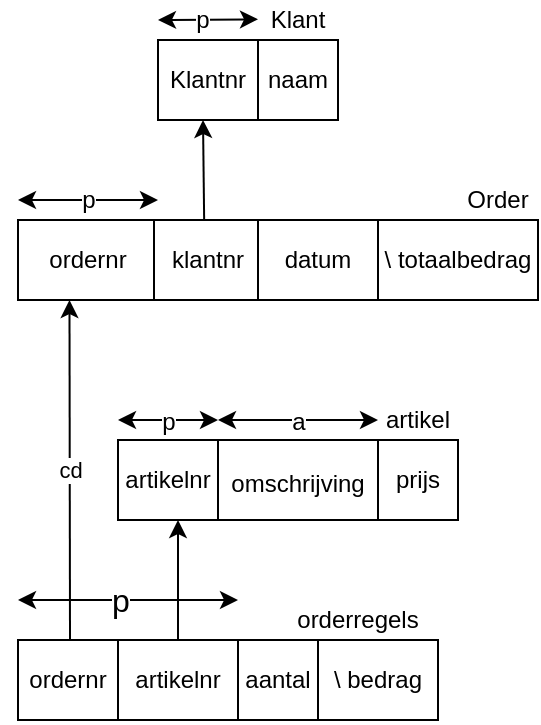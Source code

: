 <mxfile version="15.2.5" pages="6"><diagram id="TYX6FZpK49WsGDTUEELb" name="2.8"><mxGraphModel dx="538" dy="792" grid="1" gridSize="10" guides="1" tooltips="1" connect="1" arrows="1" fold="1" page="1" pageScale="1" pageWidth="850" pageHeight="1100" math="0" shadow="0"><root><mxCell id="0"/><mxCell id="1" parent="0"/><mxCell id="KicUZfOdpBQaxwUiHXB_-1" value="" style="rounded=0;whiteSpace=wrap;html=1;" vertex="1" parent="1"><mxGeometry x="80" y="130" width="260" height="40" as="geometry"/></mxCell><mxCell id="KicUZfOdpBQaxwUiHXB_-2" value="ordernr" style="text;html=1;strokeColor=none;fillColor=none;align=center;verticalAlign=middle;whiteSpace=wrap;rounded=0;" vertex="1" parent="1"><mxGeometry x="90" y="140" width="50" height="20" as="geometry"/></mxCell><mxCell id="KicUZfOdpBQaxwUiHXB_-3" value="klantnr" style="text;html=1;strokeColor=none;fillColor=none;align=center;verticalAlign=middle;whiteSpace=wrap;rounded=0;" vertex="1" parent="1"><mxGeometry x="150" y="140" width="50" height="20" as="geometry"/></mxCell><mxCell id="KicUZfOdpBQaxwUiHXB_-4" value="datum" style="text;html=1;strokeColor=none;fillColor=none;align=center;verticalAlign=middle;whiteSpace=wrap;rounded=0;" vertex="1" parent="1"><mxGeometry x="200" y="140" width="60" height="20" as="geometry"/></mxCell><mxCell id="KicUZfOdpBQaxwUiHXB_-5" value="\ totaalbedrag" style="text;html=1;strokeColor=none;fillColor=none;align=center;verticalAlign=middle;whiteSpace=wrap;rounded=0;" vertex="1" parent="1"><mxGeometry x="260" y="140" width="80" height="20" as="geometry"/></mxCell><mxCell id="KicUZfOdpBQaxwUiHXB_-7" value="Order" style="text;html=1;strokeColor=none;fillColor=none;align=center;verticalAlign=middle;whiteSpace=wrap;rounded=0;" vertex="1" parent="1"><mxGeometry x="300" y="110" width="40" height="20" as="geometry"/></mxCell><mxCell id="KicUZfOdpBQaxwUiHXB_-8" value="" style="endArrow=none;html=1;" edge="1" parent="1"><mxGeometry width="50" height="50" relative="1" as="geometry"><mxPoint x="148" y="170" as="sourcePoint"/><mxPoint x="148" y="130" as="targetPoint"/></mxGeometry></mxCell><mxCell id="KicUZfOdpBQaxwUiHXB_-9" value="" style="endArrow=none;html=1;entryX=0.25;entryY=0;entryDx=0;entryDy=0;" edge="1" parent="1"><mxGeometry width="50" height="50" relative="1" as="geometry"><mxPoint x="200" y="170" as="sourcePoint"/><mxPoint x="200.0" y="130" as="targetPoint"/></mxGeometry></mxCell><mxCell id="KicUZfOdpBQaxwUiHXB_-10" value="" style="endArrow=none;html=1;entryX=0.25;entryY=0;entryDx=0;entryDy=0;" edge="1" parent="1"><mxGeometry width="50" height="50" relative="1" as="geometry"><mxPoint x="260" y="170" as="sourcePoint"/><mxPoint x="260.0" y="130" as="targetPoint"/></mxGeometry></mxCell><mxCell id="KicUZfOdpBQaxwUiHXB_-11" value="" style="rounded=0;whiteSpace=wrap;html=1;" vertex="1" parent="1"><mxGeometry x="150" y="40" width="90" height="40" as="geometry"/></mxCell><mxCell id="KicUZfOdpBQaxwUiHXB_-12" value="Klantnr" style="text;html=1;strokeColor=none;fillColor=none;align=center;verticalAlign=middle;whiteSpace=wrap;rounded=0;" vertex="1" parent="1"><mxGeometry x="150" y="50" width="50" height="20" as="geometry"/></mxCell><mxCell id="KicUZfOdpBQaxwUiHXB_-13" value="" style="endArrow=none;html=1;" edge="1" parent="1"><mxGeometry width="50" height="50" relative="1" as="geometry"><mxPoint x="200" y="80" as="sourcePoint"/><mxPoint x="200" y="40" as="targetPoint"/></mxGeometry></mxCell><mxCell id="KicUZfOdpBQaxwUiHXB_-15" value="&lt;div&gt;naam&lt;/div&gt;" style="text;html=1;strokeColor=none;fillColor=none;align=center;verticalAlign=middle;whiteSpace=wrap;rounded=0;" vertex="1" parent="1"><mxGeometry x="200" y="50" width="40" height="20" as="geometry"/></mxCell><mxCell id="KicUZfOdpBQaxwUiHXB_-17" value="Klant" style="text;html=1;strokeColor=none;fillColor=none;align=center;verticalAlign=middle;whiteSpace=wrap;rounded=0;" vertex="1" parent="1"><mxGeometry x="200" y="20" width="40" height="20" as="geometry"/></mxCell><mxCell id="KicUZfOdpBQaxwUiHXB_-19" value="" style="rounded=0;whiteSpace=wrap;html=1;" vertex="1" parent="1"><mxGeometry x="80" y="340" width="210" height="40" as="geometry"/></mxCell><mxCell id="KicUZfOdpBQaxwUiHXB_-22" value="" style="endArrow=classic;html=1;entryX=0.25;entryY=1;entryDx=0;entryDy=0;exitX=0.358;exitY=0;exitDx=0;exitDy=0;exitPerimeter=0;" edge="1" parent="1" source="KicUZfOdpBQaxwUiHXB_-1" target="KicUZfOdpBQaxwUiHXB_-11"><mxGeometry width="50" height="50" relative="1" as="geometry"><mxPoint x="120" y="210" as="sourcePoint"/><mxPoint x="170" y="160" as="targetPoint"/></mxGeometry></mxCell><mxCell id="KicUZfOdpBQaxwUiHXB_-23" value="ordernr" style="text;html=1;strokeColor=none;fillColor=none;align=center;verticalAlign=middle;whiteSpace=wrap;rounded=0;" vertex="1" parent="1"><mxGeometry x="80" y="350" width="50" height="20" as="geometry"/></mxCell><mxCell id="KicUZfOdpBQaxwUiHXB_-25" value="cd" style="endArrow=classic;html=1;entryX=0.099;entryY=1;entryDx=0;entryDy=0;entryPerimeter=0;" edge="1" parent="1" target="KicUZfOdpBQaxwUiHXB_-1"><mxGeometry width="50" height="50" relative="1" as="geometry"><mxPoint x="106" y="340" as="sourcePoint"/><mxPoint x="210" y="260" as="targetPoint"/></mxGeometry></mxCell><mxCell id="KicUZfOdpBQaxwUiHXB_-26" value="artikelnr" style="text;html=1;strokeColor=none;fillColor=none;align=center;verticalAlign=middle;whiteSpace=wrap;rounded=0;" vertex="1" parent="1"><mxGeometry x="130" y="350" width="60" height="20" as="geometry"/></mxCell><mxCell id="KicUZfOdpBQaxwUiHXB_-27" value="" style="endArrow=none;html=1;" edge="1" parent="1"><mxGeometry width="50" height="50" relative="1" as="geometry"><mxPoint x="130" y="380" as="sourcePoint"/><mxPoint x="130" y="340" as="targetPoint"/></mxGeometry></mxCell><mxCell id="KicUZfOdpBQaxwUiHXB_-28" value="" style="endArrow=none;html=1;" edge="1" parent="1"><mxGeometry width="50" height="50" relative="1" as="geometry"><mxPoint x="190" y="380" as="sourcePoint"/><mxPoint x="190" y="340" as="targetPoint"/></mxGeometry></mxCell><mxCell id="KicUZfOdpBQaxwUiHXB_-30" value="&lt;div&gt;aantal&lt;/div&gt;" style="text;html=1;strokeColor=none;fillColor=none;align=center;verticalAlign=middle;whiteSpace=wrap;rounded=0;" vertex="1" parent="1"><mxGeometry x="190" y="350" width="40" height="20" as="geometry"/></mxCell><mxCell id="KicUZfOdpBQaxwUiHXB_-32" value="" style="endArrow=none;html=1;" edge="1" parent="1"><mxGeometry width="50" height="50" relative="1" as="geometry"><mxPoint x="230" y="380.0" as="sourcePoint"/><mxPoint x="230" y="340.0" as="targetPoint"/></mxGeometry></mxCell><mxCell id="KicUZfOdpBQaxwUiHXB_-34" value="\ bedrag" style="text;html=1;strokeColor=none;fillColor=none;align=center;verticalAlign=middle;whiteSpace=wrap;rounded=0;" vertex="1" parent="1"><mxGeometry x="230" y="350" width="60" height="20" as="geometry"/></mxCell><mxCell id="KicUZfOdpBQaxwUiHXB_-35" value="" style="rounded=0;whiteSpace=wrap;html=1;" vertex="1" parent="1"><mxGeometry x="130" y="240" width="170" height="40" as="geometry"/></mxCell><mxCell id="KicUZfOdpBQaxwUiHXB_-36" value="artikelnr" style="text;html=1;strokeColor=none;fillColor=none;align=center;verticalAlign=middle;whiteSpace=wrap;rounded=0;" vertex="1" parent="1"><mxGeometry x="130" y="250" width="50" height="20" as="geometry"/></mxCell><mxCell id="KicUZfOdpBQaxwUiHXB_-41" value="" style="endArrow=classic;startArrow=classic;html=1;" edge="1" parent="1"><mxGeometry width="50" height="50" relative="1" as="geometry"><mxPoint x="80" y="320" as="sourcePoint"/><mxPoint x="190" y="320" as="targetPoint"/></mxGeometry></mxCell><mxCell id="KicUZfOdpBQaxwUiHXB_-44" value="p" style="edgeLabel;html=1;align=center;verticalAlign=middle;resizable=0;points=[];fontSize=16;" vertex="1" connectable="0" parent="KicUZfOdpBQaxwUiHXB_-41"><mxGeometry x="0.152" y="-2" relative="1" as="geometry"><mxPoint x="-13" y="-2" as="offset"/></mxGeometry></mxCell><mxCell id="KicUZfOdpBQaxwUiHXB_-45" value="" style="endArrow=none;html=1;" edge="1" parent="1"><mxGeometry width="50" height="50" relative="1" as="geometry"><mxPoint x="180" y="280.0" as="sourcePoint"/><mxPoint x="180" y="240.0" as="targetPoint"/></mxGeometry></mxCell><mxCell id="KicUZfOdpBQaxwUiHXB_-46" value="" style="endArrow=classic;html=1;fontSize=16;" edge="1" parent="1"><mxGeometry width="50" height="50" relative="1" as="geometry"><mxPoint x="160" y="340" as="sourcePoint"/><mxPoint x="160" y="280" as="targetPoint"/></mxGeometry></mxCell><mxCell id="KicUZfOdpBQaxwUiHXB_-48" value="" style="endArrow=none;html=1;" edge="1" parent="1"><mxGeometry width="50" height="50" relative="1" as="geometry"><mxPoint x="260" y="280.0" as="sourcePoint"/><mxPoint x="260" y="240.0" as="targetPoint"/></mxGeometry></mxCell><mxCell id="KicUZfOdpBQaxwUiHXB_-49" value="&lt;font style=&quot;font-size: 12px&quot;&gt;omschrijving&lt;/font&gt;" style="text;html=1;strokeColor=none;fillColor=none;align=center;verticalAlign=middle;whiteSpace=wrap;rounded=0;fontSize=16;" vertex="1" parent="1"><mxGeometry x="180" y="250" width="80" height="20" as="geometry"/></mxCell><mxCell id="KicUZfOdpBQaxwUiHXB_-51" value="prijs" style="text;html=1;strokeColor=none;fillColor=none;align=center;verticalAlign=middle;whiteSpace=wrap;rounded=0;fontSize=12;" vertex="1" parent="1"><mxGeometry x="260" y="250" width="40" height="20" as="geometry"/></mxCell><mxCell id="KicUZfOdpBQaxwUiHXB_-52" value="" style="endArrow=classic;startArrow=classic;html=1;fontSize=12;" edge="1" parent="1"><mxGeometry width="50" height="50" relative="1" as="geometry"><mxPoint x="130" y="230" as="sourcePoint"/><mxPoint x="180" y="230" as="targetPoint"/></mxGeometry></mxCell><mxCell id="KicUZfOdpBQaxwUiHXB_-54" value="p" style="edgeLabel;html=1;align=center;verticalAlign=middle;resizable=0;points=[];fontSize=12;" vertex="1" connectable="0" parent="KicUZfOdpBQaxwUiHXB_-52"><mxGeometry x="0.363" y="-1" relative="1" as="geometry"><mxPoint x="-9" as="offset"/></mxGeometry></mxCell><mxCell id="KicUZfOdpBQaxwUiHXB_-55" value="" style="endArrow=classic;startArrow=classic;html=1;fontSize=12;" edge="1" parent="1"><mxGeometry width="50" height="50" relative="1" as="geometry"><mxPoint x="180" y="230" as="sourcePoint"/><mxPoint x="260" y="230" as="targetPoint"/></mxGeometry></mxCell><mxCell id="KicUZfOdpBQaxwUiHXB_-56" value="a" style="edgeLabel;html=1;align=center;verticalAlign=middle;resizable=0;points=[];fontSize=12;" vertex="1" connectable="0" parent="KicUZfOdpBQaxwUiHXB_-55"><mxGeometry x="0.188" y="-1" relative="1" as="geometry"><mxPoint x="-8" as="offset"/></mxGeometry></mxCell><mxCell id="KicUZfOdpBQaxwUiHXB_-57" value="" style="endArrow=classic;startArrow=classic;html=1;fontSize=12;" edge="1" parent="1"><mxGeometry width="50" height="50" relative="1" as="geometry"><mxPoint x="80" y="120" as="sourcePoint"/><mxPoint x="150" y="120" as="targetPoint"/></mxGeometry></mxCell><mxCell id="KicUZfOdpBQaxwUiHXB_-58" value="p" style="edgeLabel;html=1;align=center;verticalAlign=middle;resizable=0;points=[];fontSize=12;" vertex="1" connectable="0" parent="KicUZfOdpBQaxwUiHXB_-57"><mxGeometry x="0.298" relative="1" as="geometry"><mxPoint x="-11" as="offset"/></mxGeometry></mxCell><mxCell id="KicUZfOdpBQaxwUiHXB_-59" value="" style="endArrow=classic;startArrow=classic;html=1;fontSize=12;" edge="1" parent="1"><mxGeometry width="50" height="50" relative="1" as="geometry"><mxPoint x="150" y="30" as="sourcePoint"/><mxPoint x="200" y="29.66" as="targetPoint"/></mxGeometry></mxCell><mxCell id="KicUZfOdpBQaxwUiHXB_-60" value="p" style="edgeLabel;html=1;align=center;verticalAlign=middle;resizable=0;points=[];fontSize=12;" vertex="1" connectable="0" parent="KicUZfOdpBQaxwUiHXB_-59"><mxGeometry x="0.298" relative="1" as="geometry"><mxPoint x="-11" as="offset"/></mxGeometry></mxCell><mxCell id="KicUZfOdpBQaxwUiHXB_-61" value="orderregels" style="text;html=1;strokeColor=none;fillColor=none;align=center;verticalAlign=middle;whiteSpace=wrap;rounded=0;fontSize=12;" vertex="1" parent="1"><mxGeometry x="210" y="320" width="80" height="20" as="geometry"/></mxCell><mxCell id="KicUZfOdpBQaxwUiHXB_-62" value="artikel" style="text;html=1;strokeColor=none;fillColor=none;align=center;verticalAlign=middle;whiteSpace=wrap;rounded=0;fontSize=12;" vertex="1" parent="1"><mxGeometry x="260" y="220" width="40" height="20" as="geometry"/></mxCell></root></mxGraphModel></diagram><diagram id="IpgHWEG6RE7jXCzUU4QU" name="2.9"><mxGraphModel dx="538" dy="792" grid="1" gridSize="10" guides="1" tooltips="1" connect="1" arrows="1" fold="1" page="1" pageScale="1" pageWidth="850" pageHeight="1100" math="0" shadow="0"><root><mxCell id="fLBmDr5Akne5k-m1TMT8-0"/><mxCell id="fLBmDr5Akne5k-m1TMT8-1" parent="fLBmDr5Akne5k-m1TMT8-0"/><mxCell id="CmHBqi0NU1fSlegzzRGe-0" value="" style="rounded=0;whiteSpace=wrap;html=1;" vertex="1" parent="fLBmDr5Akne5k-m1TMT8-1"><mxGeometry x="30" y="340" width="260" height="40" as="geometry"/></mxCell><mxCell id="CmHBqi0NU1fSlegzzRGe-1" value="ordernr" style="text;html=1;strokeColor=none;fillColor=none;align=center;verticalAlign=middle;whiteSpace=wrap;rounded=0;" vertex="1" parent="fLBmDr5Akne5k-m1TMT8-1"><mxGeometry x="30" y="350" width="50" height="20" as="geometry"/></mxCell><mxCell id="CmHBqi0NU1fSlegzzRGe-2" value="artikelnr" style="text;html=1;strokeColor=none;fillColor=none;align=center;verticalAlign=middle;whiteSpace=wrap;rounded=0;" vertex="1" parent="fLBmDr5Akne5k-m1TMT8-1"><mxGeometry x="130" y="350" width="60" height="20" as="geometry"/></mxCell><mxCell id="CmHBqi0NU1fSlegzzRGe-3" value="" style="endArrow=none;html=1;" edge="1" parent="fLBmDr5Akne5k-m1TMT8-1"><mxGeometry width="50" height="50" relative="1" as="geometry"><mxPoint x="130" y="380" as="sourcePoint"/><mxPoint x="130" y="340" as="targetPoint"/></mxGeometry></mxCell><mxCell id="CmHBqi0NU1fSlegzzRGe-4" value="" style="endArrow=none;html=1;" edge="1" parent="fLBmDr5Akne5k-m1TMT8-1"><mxGeometry width="50" height="50" relative="1" as="geometry"><mxPoint x="190" y="380" as="sourcePoint"/><mxPoint x="190" y="340" as="targetPoint"/></mxGeometry></mxCell><mxCell id="CmHBqi0NU1fSlegzzRGe-5" value="&lt;div&gt;aantal&lt;/div&gt;" style="text;html=1;strokeColor=none;fillColor=none;align=center;verticalAlign=middle;whiteSpace=wrap;rounded=0;" vertex="1" parent="fLBmDr5Akne5k-m1TMT8-1"><mxGeometry x="190" y="350" width="40" height="20" as="geometry"/></mxCell><mxCell id="CmHBqi0NU1fSlegzzRGe-6" value="" style="endArrow=none;html=1;" edge="1" parent="fLBmDr5Akne5k-m1TMT8-1"><mxGeometry width="50" height="50" relative="1" as="geometry"><mxPoint x="230" y="380" as="sourcePoint"/><mxPoint x="230" y="340" as="targetPoint"/></mxGeometry></mxCell><mxCell id="CmHBqi0NU1fSlegzzRGe-7" value="\ bedrag" style="text;html=1;strokeColor=none;fillColor=none;align=center;verticalAlign=middle;whiteSpace=wrap;rounded=0;" vertex="1" parent="fLBmDr5Akne5k-m1TMT8-1"><mxGeometry x="230" y="350" width="60" height="20" as="geometry"/></mxCell><mxCell id="CmHBqi0NU1fSlegzzRGe-8" value="" style="endArrow=classic;startArrow=classic;html=1;" edge="1" parent="fLBmDr5Akne5k-m1TMT8-1"><mxGeometry width="50" height="50" relative="1" as="geometry"><mxPoint x="30" y="329.8" as="sourcePoint"/><mxPoint x="130" y="329.8" as="targetPoint"/></mxGeometry></mxCell><mxCell id="CmHBqi0NU1fSlegzzRGe-9" value="p" style="edgeLabel;html=1;align=center;verticalAlign=middle;resizable=0;points=[];fontSize=12;" vertex="1" connectable="0" parent="CmHBqi0NU1fSlegzzRGe-8"><mxGeometry x="0.152" y="-2" relative="1" as="geometry"><mxPoint x="-13" y="-2" as="offset"/></mxGeometry></mxCell><mxCell id="CmHBqi0NU1fSlegzzRGe-10" value="orderregels" style="text;html=1;strokeColor=none;fillColor=none;align=center;verticalAlign=middle;whiteSpace=wrap;rounded=0;fontSize=12;" vertex="1" parent="fLBmDr5Akne5k-m1TMT8-1"><mxGeometry x="210" y="320" width="80" height="20" as="geometry"/></mxCell><mxCell id="CmHBqi0NU1fSlegzzRGe-11" value="volgnr" style="text;html=1;strokeColor=none;fillColor=none;align=center;verticalAlign=middle;whiteSpace=wrap;rounded=0;fontSize=12;" vertex="1" parent="fLBmDr5Akne5k-m1TMT8-1"><mxGeometry x="80" y="350" width="50" height="20" as="geometry"/></mxCell><mxCell id="CmHBqi0NU1fSlegzzRGe-12" value="" style="endArrow=none;html=1;" edge="1" parent="fLBmDr5Akne5k-m1TMT8-1"><mxGeometry width="50" height="50" relative="1" as="geometry"><mxPoint x="79.52" y="380" as="sourcePoint"/><mxPoint x="79.52" y="340" as="targetPoint"/></mxGeometry></mxCell><mxCell id="CmHBqi0NU1fSlegzzRGe-16" value="" style="endArrow=classic;html=1;fontSize=12;" edge="1" parent="fLBmDr5Akne5k-m1TMT8-1"><mxGeometry width="50" height="50" relative="1" as="geometry"><mxPoint x="80" y="320" as="sourcePoint"/><mxPoint x="30" y="320" as="targetPoint"/></mxGeometry></mxCell><mxCell id="CmHBqi0NU1fSlegzzRGe-17" value="a" style="text;html=1;strokeColor=none;fillColor=none;align=center;verticalAlign=middle;whiteSpace=wrap;rounded=0;fontSize=12;" vertex="1" parent="fLBmDr5Akne5k-m1TMT8-1"><mxGeometry x="90" y="310" width="20" height="20" as="geometry"/></mxCell><mxCell id="CmHBqi0NU1fSlegzzRGe-18" value="" style="endArrow=classic;html=1;fontSize=12;" edge="1" parent="fLBmDr5Akne5k-m1TMT8-1"><mxGeometry width="50" height="50" relative="1" as="geometry"><mxPoint x="130" y="319.8" as="sourcePoint"/><mxPoint x="190" y="319.8" as="targetPoint"/></mxGeometry></mxCell></root></mxGraphModel></diagram><diagram id="TsxnaG4COUNsVrJFTxpm" name="2.10"><mxGraphModel dx="538" dy="792" grid="1" gridSize="10" guides="1" tooltips="1" connect="1" arrows="1" fold="1" page="1" pageScale="1" pageWidth="850" pageHeight="1100" math="0" shadow="0"><root><mxCell id="ZsvhVlR5XGiYz9XlNEr9-0"/><mxCell id="ZsvhVlR5XGiYz9XlNEr9-1" parent="ZsvhVlR5XGiYz9XlNEr9-0"/><mxCell id="xbTeUnm4RaI3ZHw3td6B-0" value="" style="rounded=0;whiteSpace=wrap;html=1;" vertex="1" parent="ZsvhVlR5XGiYz9XlNEr9-1"><mxGeometry x="150" y="40" width="170" height="40" as="geometry"/></mxCell><mxCell id="xbTeUnm4RaI3ZHw3td6B-1" value="Klantnr" style="text;html=1;strokeColor=none;fillColor=none;align=center;verticalAlign=middle;whiteSpace=wrap;rounded=0;" vertex="1" parent="ZsvhVlR5XGiYz9XlNEr9-1"><mxGeometry x="150" y="50" width="50" height="20" as="geometry"/></mxCell><mxCell id="xbTeUnm4RaI3ZHw3td6B-2" value="" style="endArrow=none;html=1;" edge="1" parent="ZsvhVlR5XGiYz9XlNEr9-1"><mxGeometry width="50" height="50" relative="1" as="geometry"><mxPoint x="200" y="80.0" as="sourcePoint"/><mxPoint x="200" y="40.0" as="targetPoint"/></mxGeometry></mxCell><mxCell id="xbTeUnm4RaI3ZHw3td6B-3" value="&lt;div&gt;naam&lt;/div&gt;" style="text;html=1;strokeColor=none;fillColor=none;align=center;verticalAlign=middle;whiteSpace=wrap;rounded=0;" vertex="1" parent="ZsvhVlR5XGiYz9XlNEr9-1"><mxGeometry x="200" y="50" width="40" height="20" as="geometry"/></mxCell><mxCell id="xbTeUnm4RaI3ZHw3td6B-4" value="Klant" style="text;html=1;strokeColor=none;fillColor=none;align=center;verticalAlign=middle;whiteSpace=wrap;rounded=0;" vertex="1" parent="ZsvhVlR5XGiYz9XlNEr9-1"><mxGeometry x="280" y="20" width="40" height="20" as="geometry"/></mxCell><mxCell id="xbTeUnm4RaI3ZHw3td6B-5" value="" style="endArrow=classic;startArrow=classic;html=1;fontSize=12;" edge="1" parent="ZsvhVlR5XGiYz9XlNEr9-1"><mxGeometry width="50" height="50" relative="1" as="geometry"><mxPoint x="150" y="30.0" as="sourcePoint"/><mxPoint x="200" y="29.66" as="targetPoint"/></mxGeometry></mxCell><mxCell id="xbTeUnm4RaI3ZHw3td6B-6" value="p" style="edgeLabel;html=1;align=center;verticalAlign=middle;resizable=0;points=[];fontSize=12;" vertex="1" connectable="0" parent="xbTeUnm4RaI3ZHw3td6B-5"><mxGeometry x="0.298" relative="1" as="geometry"><mxPoint x="-11" as="offset"/></mxGeometry></mxCell><mxCell id="xbTeUnm4RaI3ZHw3td6B-7" value="&lt;div&gt;aanbrenger&lt;span class=&quot;js-about-item-abstr&quot;&gt;°&lt;/span&gt;&lt;/div&gt;" style="text;html=1;strokeColor=none;fillColor=none;align=center;verticalAlign=middle;whiteSpace=wrap;rounded=0;fontSize=12;" vertex="1" parent="ZsvhVlR5XGiYz9XlNEr9-1"><mxGeometry x="240" y="50" width="80" height="20" as="geometry"/></mxCell><mxCell id="xbTeUnm4RaI3ZHw3td6B-8" value="" style="endArrow=none;html=1;fontSize=12;" edge="1" parent="ZsvhVlR5XGiYz9XlNEr9-1"><mxGeometry width="50" height="50" relative="1" as="geometry"><mxPoint x="240" y="80" as="sourcePoint"/><mxPoint x="240" y="40" as="targetPoint"/></mxGeometry></mxCell><mxCell id="xbTeUnm4RaI3ZHw3td6B-9" value="" style="endArrow=classic;html=1;fontSize=12;entryX=0.17;entryY=1.004;entryDx=0;entryDy=0;entryPerimeter=0;" edge="1" parent="ZsvhVlR5XGiYz9XlNEr9-1" target="xbTeUnm4RaI3ZHw3td6B-0"><mxGeometry width="50" height="50" relative="1" as="geometry"><mxPoint x="277" y="80" as="sourcePoint"/><mxPoint x="183" y="90" as="targetPoint"/><Array as="points"><mxPoint x="277" y="110"/><mxPoint x="179" y="110"/></Array></mxGeometry></mxCell><mxCell id="xbTeUnm4RaI3ZHw3td6B-10" value="&lt;div&gt;klant&lt;/div&gt;" style="rounded=0;whiteSpace=wrap;html=1;fontSize=12;" vertex="1" parent="ZsvhVlR5XGiYz9XlNEr9-1"><mxGeometry x="410" y="40" width="70" height="40" as="geometry"/></mxCell><mxCell id="xbTeUnm4RaI3ZHw3td6B-11" value="" style="fontSize=12;html=1;endArrow=ERzeroToMany;startArrow=ERzeroToOne;exitX=0;exitY=0.75;exitDx=0;exitDy=0;entryX=-0.023;entryY=0.221;entryDx=0;entryDy=0;entryPerimeter=0;" edge="1" parent="ZsvhVlR5XGiYz9XlNEr9-1" source="xbTeUnm4RaI3ZHw3td6B-10" target="xbTeUnm4RaI3ZHw3td6B-10"><mxGeometry width="100" height="100" relative="1" as="geometry"><mxPoint x="340" y="50" as="sourcePoint"/><mxPoint x="400" y="20" as="targetPoint"/><Array as="points"><mxPoint x="390" y="70"/><mxPoint x="380" y="70"/><mxPoint x="380" y="49"/><mxPoint x="390" y="49"/></Array></mxGeometry></mxCell></root></mxGraphModel></diagram><diagram id="CY3zaZZnXkgpgnN0WIAH" name="2.11"><mxGraphModel dx="538" dy="792" grid="1" gridSize="10" guides="1" tooltips="1" connect="1" arrows="1" fold="1" page="1" pageScale="1" pageWidth="850" pageHeight="1100" math="0" shadow="0"><root><mxCell id="oxXwsp70dIeBQANzkmRu-0"/><mxCell id="oxXwsp70dIeBQANzkmRu-1" parent="oxXwsp70dIeBQANzkmRu-0"/><mxCell id="pQc1LssJSKO8P72yySDQ-0" value="" style="rounded=0;whiteSpace=wrap;html=1;" vertex="1" parent="oxXwsp70dIeBQANzkmRu-1"><mxGeometry x="90" y="340" width="260" height="40" as="geometry"/></mxCell><mxCell id="pQc1LssJSKO8P72yySDQ-1" value="ordernr" style="text;html=1;strokeColor=none;fillColor=none;align=center;verticalAlign=middle;whiteSpace=wrap;rounded=0;" vertex="1" parent="oxXwsp70dIeBQANzkmRu-1"><mxGeometry x="90" y="350" width="50" height="20" as="geometry"/></mxCell><mxCell id="pQc1LssJSKO8P72yySDQ-2" value="artikelnr" style="text;html=1;strokeColor=none;fillColor=none;align=center;verticalAlign=middle;whiteSpace=wrap;rounded=0;" vertex="1" parent="oxXwsp70dIeBQANzkmRu-1"><mxGeometry x="190" y="350" width="60" height="20" as="geometry"/></mxCell><mxCell id="pQc1LssJSKO8P72yySDQ-3" value="" style="endArrow=none;html=1;" edge="1" parent="oxXwsp70dIeBQANzkmRu-1"><mxGeometry width="50" height="50" relative="1" as="geometry"><mxPoint x="190" y="380" as="sourcePoint"/><mxPoint x="190" y="340" as="targetPoint"/></mxGeometry></mxCell><mxCell id="pQc1LssJSKO8P72yySDQ-4" value="" style="endArrow=none;html=1;" edge="1" parent="oxXwsp70dIeBQANzkmRu-1"><mxGeometry width="50" height="50" relative="1" as="geometry"><mxPoint x="250" y="380" as="sourcePoint"/><mxPoint x="250" y="340" as="targetPoint"/></mxGeometry></mxCell><mxCell id="pQc1LssJSKO8P72yySDQ-5" value="&lt;div&gt;aantal&lt;/div&gt;" style="text;html=1;strokeColor=none;fillColor=none;align=center;verticalAlign=middle;whiteSpace=wrap;rounded=0;" vertex="1" parent="oxXwsp70dIeBQANzkmRu-1"><mxGeometry x="250" y="350" width="40" height="20" as="geometry"/></mxCell><mxCell id="pQc1LssJSKO8P72yySDQ-6" value="" style="endArrow=none;html=1;" edge="1" parent="oxXwsp70dIeBQANzkmRu-1"><mxGeometry width="50" height="50" relative="1" as="geometry"><mxPoint x="290" y="380" as="sourcePoint"/><mxPoint x="290" y="340" as="targetPoint"/></mxGeometry></mxCell><mxCell id="pQc1LssJSKO8P72yySDQ-7" value="\ bedrag" style="text;html=1;strokeColor=none;fillColor=none;align=center;verticalAlign=middle;whiteSpace=wrap;rounded=0;" vertex="1" parent="oxXwsp70dIeBQANzkmRu-1"><mxGeometry x="290" y="350" width="60" height="20" as="geometry"/></mxCell><mxCell id="pQc1LssJSKO8P72yySDQ-8" value="" style="endArrow=classic;startArrow=classic;html=1;" edge="1" parent="oxXwsp70dIeBQANzkmRu-1"><mxGeometry width="50" height="50" relative="1" as="geometry"><mxPoint x="90" y="329.66" as="sourcePoint"/><mxPoint x="190" y="329.66" as="targetPoint"/></mxGeometry></mxCell><mxCell id="pQc1LssJSKO8P72yySDQ-9" value="p" style="edgeLabel;html=1;align=center;verticalAlign=middle;resizable=0;points=[];fontSize=12;" vertex="1" connectable="0" parent="pQc1LssJSKO8P72yySDQ-8"><mxGeometry x="0.152" y="-2" relative="1" as="geometry"><mxPoint x="-13" y="-2" as="offset"/></mxGeometry></mxCell><mxCell id="pQc1LssJSKO8P72yySDQ-10" value="orderregels" style="text;html=1;strokeColor=none;fillColor=none;align=center;verticalAlign=middle;whiteSpace=wrap;rounded=0;fontSize=12;" vertex="1" parent="oxXwsp70dIeBQANzkmRu-1"><mxGeometry x="270" y="320" width="80" height="20" as="geometry"/></mxCell><mxCell id="pQc1LssJSKO8P72yySDQ-11" value="volgnr" style="text;html=1;strokeColor=none;fillColor=none;align=center;verticalAlign=middle;whiteSpace=wrap;rounded=0;fontSize=12;" vertex="1" parent="oxXwsp70dIeBQANzkmRu-1"><mxGeometry x="140" y="350" width="50" height="20" as="geometry"/></mxCell><mxCell id="pQc1LssJSKO8P72yySDQ-12" value="" style="endArrow=none;html=1;" edge="1" parent="oxXwsp70dIeBQANzkmRu-1"><mxGeometry width="50" height="50" relative="1" as="geometry"><mxPoint x="139.52" y="380" as="sourcePoint"/><mxPoint x="139.52" y="340" as="targetPoint"/></mxGeometry></mxCell><mxCell id="pQc1LssJSKO8P72yySDQ-13" value="" style="endArrow=classic;html=1;fontSize=12;" edge="1" parent="oxXwsp70dIeBQANzkmRu-1"><mxGeometry width="50" height="50" relative="1" as="geometry"><mxPoint x="140" y="319.31" as="sourcePoint"/><mxPoint x="90" y="319.31" as="targetPoint"/></mxGeometry></mxCell><mxCell id="pQc1LssJSKO8P72yySDQ-14" value="a" style="text;html=1;strokeColor=none;fillColor=none;align=center;verticalAlign=middle;whiteSpace=wrap;rounded=0;fontSize=12;" vertex="1" parent="oxXwsp70dIeBQANzkmRu-1"><mxGeometry x="150" y="310" width="20" height="20" as="geometry"/></mxCell><mxCell id="pQc1LssJSKO8P72yySDQ-15" value="" style="endArrow=classic;html=1;fontSize=12;" edge="1" parent="oxXwsp70dIeBQANzkmRu-1"><mxGeometry width="50" height="50" relative="1" as="geometry"><mxPoint x="190" y="319.31" as="sourcePoint"/><mxPoint x="250" y="319.31" as="targetPoint"/></mxGeometry></mxCell><mxCell id="pQc1LssJSKO8P72yySDQ-16" value="" style="rounded=0;whiteSpace=wrap;html=1;fontSize=12;" vertex="1" parent="oxXwsp70dIeBQANzkmRu-1"><mxGeometry x="40" y="470" width="230" height="40" as="geometry"/></mxCell><mxCell id="pQc1LssJSKO8P72yySDQ-19" value="ordernr" style="text;html=1;strokeColor=none;fillColor=none;align=center;verticalAlign=middle;whiteSpace=wrap;rounded=0;" vertex="1" parent="oxXwsp70dIeBQANzkmRu-1"><mxGeometry x="90" y="480" width="50" height="20" as="geometry"/></mxCell><mxCell id="pQc1LssJSKO8P72yySDQ-20" value="volgnr" style="text;html=1;strokeColor=none;fillColor=none;align=center;verticalAlign=middle;whiteSpace=wrap;rounded=0;fontSize=12;" vertex="1" parent="oxXwsp70dIeBQANzkmRu-1"><mxGeometry x="140" y="480" width="50" height="20" as="geometry"/></mxCell><mxCell id="pQc1LssJSKO8P72yySDQ-21" value="" style="endArrow=none;html=1;" edge="1" parent="oxXwsp70dIeBQANzkmRu-1"><mxGeometry width="50" height="50" relative="1" as="geometry"><mxPoint x="139.52" y="510" as="sourcePoint"/><mxPoint x="139.52" y="470" as="targetPoint"/></mxGeometry></mxCell><mxCell id="pQc1LssJSKO8P72yySDQ-23" value="" style="endArrow=none;html=1;" edge="1" parent="oxXwsp70dIeBQANzkmRu-1"><mxGeometry width="50" height="50" relative="1" as="geometry"><mxPoint x="189.43" y="510" as="sourcePoint"/><mxPoint x="189.43" y="470" as="targetPoint"/></mxGeometry></mxCell><mxCell id="pQc1LssJSKO8P72yySDQ-24" value="" style="verticalLabelPosition=bottom;verticalAlign=top;html=1;shape=mxgraph.basic.half_circle;fontSize=12;" vertex="1" parent="oxXwsp70dIeBQANzkmRu-1"><mxGeometry x="120" y="380" width="40" height="20" as="geometry"/></mxCell><mxCell id="pQc1LssJSKO8P72yySDQ-25" value="" style="verticalLabelPosition=bottom;verticalAlign=top;html=1;shape=mxgraph.basic.half_circle;fontSize=12;rotation=-180;" vertex="1" parent="oxXwsp70dIeBQANzkmRu-1"><mxGeometry x="120" y="450" width="40" height="20" as="geometry"/></mxCell><mxCell id="pQc1LssJSKO8P72yySDQ-26" value="" style="endArrow=classic;html=1;fontSize=12;entryX=0.5;entryY=1;entryDx=0;entryDy=0;entryPerimeter=0;exitX=0.5;exitY=1;exitDx=0;exitDy=0;exitPerimeter=0;" edge="1" parent="oxXwsp70dIeBQANzkmRu-1" source="pQc1LssJSKO8P72yySDQ-25" target="pQc1LssJSKO8P72yySDQ-24"><mxGeometry width="50" height="50" relative="1" as="geometry"><mxPoint x="140" y="450" as="sourcePoint"/><mxPoint x="190" y="400" as="targetPoint"/></mxGeometry></mxCell><mxCell id="pQc1LssJSKO8P72yySDQ-27" value="klachtnr" style="text;html=1;strokeColor=none;fillColor=none;align=center;verticalAlign=middle;whiteSpace=wrap;rounded=0;fontSize=12;" vertex="1" parent="oxXwsp70dIeBQANzkmRu-1"><mxGeometry x="40" y="480" width="50" height="20" as="geometry"/></mxCell><mxCell id="pQc1LssJSKO8P72yySDQ-28" value="" style="endArrow=none;html=1;" edge="1" parent="oxXwsp70dIeBQANzkmRu-1"><mxGeometry width="50" height="50" relative="1" as="geometry"><mxPoint x="90.0" y="510" as="sourcePoint"/><mxPoint x="90.0" y="470" as="targetPoint"/></mxGeometry></mxCell><mxCell id="pQc1LssJSKO8P72yySDQ-29" value="" style="endArrow=classic;startArrow=classic;html=1;" edge="1" parent="oxXwsp70dIeBQANzkmRu-1"><mxGeometry width="50" height="50" relative="1" as="geometry"><mxPoint x="40" y="459.8" as="sourcePoint"/><mxPoint x="90" y="460" as="targetPoint"/></mxGeometry></mxCell><mxCell id="pQc1LssJSKO8P72yySDQ-30" value="p" style="edgeLabel;html=1;align=center;verticalAlign=middle;resizable=0;points=[];fontSize=12;" vertex="1" connectable="0" parent="pQc1LssJSKO8P72yySDQ-29"><mxGeometry x="0.152" y="-2" relative="1" as="geometry"><mxPoint x="1" y="-2" as="offset"/></mxGeometry></mxCell><mxCell id="pQc1LssJSKO8P72yySDQ-31" value="&lt;div&gt;afgehandeld&lt;/div&gt;" style="text;html=1;strokeColor=none;fillColor=none;align=center;verticalAlign=middle;whiteSpace=wrap;rounded=0;fontSize=12;" vertex="1" parent="oxXwsp70dIeBQANzkmRu-1"><mxGeometry x="190" y="480" width="80" height="20" as="geometry"/></mxCell><mxCell id="pQc1LssJSKO8P72yySDQ-32" value="&lt;div&gt;klacht&lt;/div&gt;" style="text;html=1;strokeColor=none;fillColor=none;align=center;verticalAlign=middle;whiteSpace=wrap;rounded=0;fontSize=12;" vertex="1" parent="oxXwsp70dIeBQANzkmRu-1"><mxGeometry x="230" y="450" width="40" height="20" as="geometry"/></mxCell></root></mxGraphModel></diagram><diagram id="d4CRLdozobMRyM_fSFlO" name="2.13"><mxGraphModel dx="538" dy="792" grid="1" gridSize="10" guides="1" tooltips="1" connect="1" arrows="1" fold="1" page="1" pageScale="1" pageWidth="850" pageHeight="1100" math="0" shadow="0"><root><mxCell id="tzNOF211nyPIyspPQpcW-0"/><mxCell id="tzNOF211nyPIyspPQpcW-1" parent="tzNOF211nyPIyspPQpcW-0"/><mxCell id="OcjxCvpGf0BL7LLEWAmp-0" value="" style="rounded=0;whiteSpace=wrap;html=1;" vertex="1" parent="tzNOF211nyPIyspPQpcW-1"><mxGeometry x="130" y="240" width="420" height="40" as="geometry"/></mxCell><mxCell id="OcjxCvpGf0BL7LLEWAmp-1" value="artikelnr" style="text;html=1;strokeColor=none;fillColor=none;align=center;verticalAlign=middle;whiteSpace=wrap;rounded=0;" vertex="1" parent="tzNOF211nyPIyspPQpcW-1"><mxGeometry x="130" y="250" width="50" height="20" as="geometry"/></mxCell><mxCell id="OcjxCvpGf0BL7LLEWAmp-2" value="" style="endArrow=none;html=1;" edge="1" parent="tzNOF211nyPIyspPQpcW-1"><mxGeometry width="50" height="50" relative="1" as="geometry"><mxPoint x="180" y="280" as="sourcePoint"/><mxPoint x="180" y="240" as="targetPoint"/></mxGeometry></mxCell><mxCell id="OcjxCvpGf0BL7LLEWAmp-3" value="" style="endArrow=none;html=1;" edge="1" parent="tzNOF211nyPIyspPQpcW-1"><mxGeometry width="50" height="50" relative="1" as="geometry"><mxPoint x="260" y="280" as="sourcePoint"/><mxPoint x="260" y="240" as="targetPoint"/></mxGeometry></mxCell><mxCell id="OcjxCvpGf0BL7LLEWAmp-4" value="&lt;font style=&quot;font-size: 12px&quot;&gt;omschrijving&lt;/font&gt;" style="text;html=1;strokeColor=none;fillColor=none;align=center;verticalAlign=middle;whiteSpace=wrap;rounded=0;fontSize=16;" vertex="1" parent="tzNOF211nyPIyspPQpcW-1"><mxGeometry x="180" y="250" width="80" height="20" as="geometry"/></mxCell><mxCell id="OcjxCvpGf0BL7LLEWAmp-5" value="&lt;div&gt;inkoopprijs&lt;/div&gt;" style="text;html=1;strokeColor=none;fillColor=none;align=center;verticalAlign=middle;whiteSpace=wrap;rounded=0;fontSize=12;" vertex="1" parent="tzNOF211nyPIyspPQpcW-1"><mxGeometry x="260" y="250" width="70" height="20" as="geometry"/></mxCell><mxCell id="OcjxCvpGf0BL7LLEWAmp-6" value="" style="endArrow=classic;startArrow=classic;html=1;fontSize=12;" edge="1" parent="tzNOF211nyPIyspPQpcW-1"><mxGeometry width="50" height="50" relative="1" as="geometry"><mxPoint x="130" y="230.0" as="sourcePoint"/><mxPoint x="180" y="230.0" as="targetPoint"/></mxGeometry></mxCell><mxCell id="OcjxCvpGf0BL7LLEWAmp-7" value="p" style="edgeLabel;html=1;align=center;verticalAlign=middle;resizable=0;points=[];fontSize=12;" vertex="1" connectable="0" parent="OcjxCvpGf0BL7LLEWAmp-6"><mxGeometry x="0.363" y="-1" relative="1" as="geometry"><mxPoint x="-9" as="offset"/></mxGeometry></mxCell><mxCell id="OcjxCvpGf0BL7LLEWAmp-8" value="" style="endArrow=classic;startArrow=classic;html=1;fontSize=12;" edge="1" parent="tzNOF211nyPIyspPQpcW-1"><mxGeometry width="50" height="50" relative="1" as="geometry"><mxPoint x="180" y="230.0" as="sourcePoint"/><mxPoint x="260" y="230.0" as="targetPoint"/></mxGeometry></mxCell><mxCell id="OcjxCvpGf0BL7LLEWAmp-9" value="a" style="edgeLabel;html=1;align=center;verticalAlign=middle;resizable=0;points=[];fontSize=12;" vertex="1" connectable="0" parent="OcjxCvpGf0BL7LLEWAmp-8"><mxGeometry x="0.188" y="-1" relative="1" as="geometry"><mxPoint x="-8" as="offset"/></mxGeometry></mxCell><mxCell id="OcjxCvpGf0BL7LLEWAmp-10" value="artikel" style="text;html=1;strokeColor=none;fillColor=none;align=center;verticalAlign=middle;whiteSpace=wrap;rounded=0;fontSize=12;" vertex="1" parent="tzNOF211nyPIyspPQpcW-1"><mxGeometry x="510" y="220" width="40" height="20" as="geometry"/></mxCell><mxCell id="OcjxCvpGf0BL7LLEWAmp-11" value="" style="rounded=0;whiteSpace=wrap;html=1;fontSize=12;" vertex="1" parent="tzNOF211nyPIyspPQpcW-1"><mxGeometry x="420" y="150" width="140" height="40" as="geometry"/></mxCell><mxCell id="OcjxCvpGf0BL7LLEWAmp-12" value="" style="endArrow=none;html=1;" edge="1" parent="tzNOF211nyPIyspPQpcW-1"><mxGeometry width="50" height="50" relative="1" as="geometry"><mxPoint x="330" y="280" as="sourcePoint"/><mxPoint x="330" y="240" as="targetPoint"/></mxGeometry></mxCell><mxCell id="OcjxCvpGf0BL7LLEWAmp-13" value="&lt;div&gt;verkoopprijs&lt;/div&gt;" style="text;html=1;strokeColor=none;fillColor=none;align=center;verticalAlign=middle;whiteSpace=wrap;rounded=0;fontSize=12;" vertex="1" parent="tzNOF211nyPIyspPQpcW-1"><mxGeometry x="330" y="250" width="80" height="20" as="geometry"/></mxCell><mxCell id="OcjxCvpGf0BL7LLEWAmp-14" value="" style="endArrow=none;html=1;" edge="1" parent="tzNOF211nyPIyspPQpcW-1"><mxGeometry width="50" height="50" relative="1" as="geometry"><mxPoint x="410" y="280" as="sourcePoint"/><mxPoint x="410" y="240" as="targetPoint"/></mxGeometry></mxCell><mxCell id="OcjxCvpGf0BL7LLEWAmp-15" value="&lt;div&gt;artikelgroep&lt;span class=&quot;js-about-item-abstr&quot;&gt;°&lt;/span&gt;&lt;/div&gt;" style="text;html=1;strokeColor=none;fillColor=none;align=center;verticalAlign=middle;whiteSpace=wrap;rounded=0;fontSize=12;" vertex="1" parent="tzNOF211nyPIyspPQpcW-1"><mxGeometry x="410" y="250" width="80" height="20" as="geometry"/></mxCell><mxCell id="OcjxCvpGf0BL7LLEWAmp-16" value="voorraad" style="text;html=1;strokeColor=none;fillColor=none;align=center;verticalAlign=middle;whiteSpace=wrap;rounded=0;fontSize=12;" vertex="1" parent="tzNOF211nyPIyspPQpcW-1"><mxGeometry x="490" y="250" width="60" height="20" as="geometry"/></mxCell><mxCell id="OcjxCvpGf0BL7LLEWAmp-17" value="" style="endArrow=none;html=1;" edge="1" parent="tzNOF211nyPIyspPQpcW-1"><mxGeometry width="50" height="50" relative="1" as="geometry"><mxPoint x="490" y="280" as="sourcePoint"/><mxPoint x="490" y="240" as="targetPoint"/></mxGeometry></mxCell><mxCell id="jk2hfoXY94pHqwJcy31_-1" value="nummer" style="text;html=1;strokeColor=none;fillColor=none;align=center;verticalAlign=middle;whiteSpace=wrap;rounded=0;fontSize=12;" vertex="1" parent="tzNOF211nyPIyspPQpcW-1"><mxGeometry x="420" y="160" width="60" height="20" as="geometry"/></mxCell><mxCell id="jk2hfoXY94pHqwJcy31_-2" value="&lt;div&gt;beschrijving&lt;/div&gt;" style="text;html=1;strokeColor=none;fillColor=none;align=center;verticalAlign=middle;whiteSpace=wrap;rounded=0;fontSize=12;" vertex="1" parent="tzNOF211nyPIyspPQpcW-1"><mxGeometry x="480" y="160" width="80" height="20" as="geometry"/></mxCell><mxCell id="jk2hfoXY94pHqwJcy31_-3" value="" style="endArrow=none;html=1;fontSize=12;" edge="1" parent="tzNOF211nyPIyspPQpcW-1"><mxGeometry width="50" height="50" relative="1" as="geometry"><mxPoint x="479.31" y="190" as="sourcePoint"/><mxPoint x="479.31" y="150" as="targetPoint"/></mxGeometry></mxCell><mxCell id="jk2hfoXY94pHqwJcy31_-4" value="&lt;div&gt;artikelgroep&lt;/div&gt;" style="text;html=1;strokeColor=none;fillColor=none;align=center;verticalAlign=middle;whiteSpace=wrap;rounded=0;fontSize=12;" vertex="1" parent="tzNOF211nyPIyspPQpcW-1"><mxGeometry x="490" y="110" width="70" height="20" as="geometry"/></mxCell><mxCell id="jk2hfoXY94pHqwJcy31_-5" value="" style="endArrow=classic;startArrow=classic;html=1;fontSize=12;" edge="1" parent="tzNOF211nyPIyspPQpcW-1"><mxGeometry width="50" height="50" relative="1" as="geometry"><mxPoint x="420" y="140" as="sourcePoint"/><mxPoint x="480" y="140" as="targetPoint"/></mxGeometry></mxCell><mxCell id="jk2hfoXY94pHqwJcy31_-6" value="p" style="edgeLabel;html=1;align=center;verticalAlign=middle;resizable=0;points=[];fontSize=12;" vertex="1" connectable="0" parent="jk2hfoXY94pHqwJcy31_-5"><mxGeometry x="0.3" y="1" relative="1" as="geometry"><mxPoint x="-9" as="offset"/></mxGeometry></mxCell><mxCell id="jk2hfoXY94pHqwJcy31_-7" value="" style="endArrow=classic;startArrow=classic;html=1;fontSize=12;" edge="1" parent="tzNOF211nyPIyspPQpcW-1"><mxGeometry width="50" height="50" relative="1" as="geometry"><mxPoint x="480" y="140" as="sourcePoint"/><mxPoint x="560" y="140" as="targetPoint"/></mxGeometry></mxCell><mxCell id="jk2hfoXY94pHqwJcy31_-8" value="a" style="edgeLabel;html=1;align=center;verticalAlign=middle;resizable=0;points=[];fontSize=12;" vertex="1" connectable="0" parent="jk2hfoXY94pHqwJcy31_-7"><mxGeometry x="0.3" y="1" relative="1" as="geometry"><mxPoint x="-12" as="offset"/></mxGeometry></mxCell><mxCell id="jk2hfoXY94pHqwJcy31_-10" value="" style="endArrow=classic;html=1;fontSize=12;entryX=0.177;entryY=1.01;entryDx=0;entryDy=0;entryPerimeter=0;" edge="1" parent="tzNOF211nyPIyspPQpcW-1" target="OcjxCvpGf0BL7LLEWAmp-11"><mxGeometry width="50" height="50" relative="1" as="geometry"><mxPoint x="445" y="240" as="sourcePoint"/><mxPoint x="455" y="170" as="targetPoint"/></mxGeometry></mxCell></root></mxGraphModel></diagram><diagram id="C0auGdPkK41Ke5xLxZXs" name="2.14"><mxGraphModel dx="780" dy="1149" grid="1" gridSize="10" guides="1" tooltips="1" connect="1" arrows="1" fold="1" page="1" pageScale="1" pageWidth="850" pageHeight="1100" math="0" shadow="0"><root><mxCell id="CbHvk0kqHXlxpvDbjmk3-0"/><mxCell id="CbHvk0kqHXlxpvDbjmk3-1" parent="CbHvk0kqHXlxpvDbjmk3-0"/><mxCell id="CHGDBDqevvWbkEmeIRf7-0" value="" style="rounded=0;whiteSpace=wrap;html=1;" vertex="1" parent="CbHvk0kqHXlxpvDbjmk3-1"><mxGeometry x="80" y="160" width="260" height="40" as="geometry"/></mxCell><mxCell id="CHGDBDqevvWbkEmeIRf7-1" value="ordernr" style="text;html=1;strokeColor=none;fillColor=none;align=center;verticalAlign=middle;whiteSpace=wrap;rounded=0;" vertex="1" parent="CbHvk0kqHXlxpvDbjmk3-1"><mxGeometry x="90" y="170" width="50" height="20" as="geometry"/></mxCell><mxCell id="CHGDBDqevvWbkEmeIRf7-2" value="klantnr" style="text;html=1;strokeColor=none;fillColor=none;align=center;verticalAlign=middle;whiteSpace=wrap;rounded=0;" vertex="1" parent="CbHvk0kqHXlxpvDbjmk3-1"><mxGeometry x="150" y="170" width="50" height="20" as="geometry"/></mxCell><mxCell id="CHGDBDqevvWbkEmeIRf7-3" value="datum" style="text;html=1;strokeColor=none;fillColor=none;align=center;verticalAlign=middle;whiteSpace=wrap;rounded=0;" vertex="1" parent="CbHvk0kqHXlxpvDbjmk3-1"><mxGeometry x="200" y="170" width="60" height="20" as="geometry"/></mxCell><mxCell id="CHGDBDqevvWbkEmeIRf7-4" value="\ totaalbedrag" style="text;html=1;strokeColor=none;fillColor=none;align=center;verticalAlign=middle;whiteSpace=wrap;rounded=0;" vertex="1" parent="CbHvk0kqHXlxpvDbjmk3-1"><mxGeometry x="260" y="170" width="80" height="20" as="geometry"/></mxCell><mxCell id="CHGDBDqevvWbkEmeIRf7-5" value="Order" style="text;html=1;strokeColor=none;fillColor=none;align=center;verticalAlign=middle;whiteSpace=wrap;rounded=0;" vertex="1" parent="CbHvk0kqHXlxpvDbjmk3-1"><mxGeometry x="300" y="140" width="40" height="20" as="geometry"/></mxCell><mxCell id="CHGDBDqevvWbkEmeIRf7-6" value="" style="endArrow=none;html=1;" edge="1" parent="CbHvk0kqHXlxpvDbjmk3-1"><mxGeometry width="50" height="50" relative="1" as="geometry"><mxPoint x="148" y="200.0" as="sourcePoint"/><mxPoint x="148" y="160.0" as="targetPoint"/></mxGeometry></mxCell><mxCell id="CHGDBDqevvWbkEmeIRf7-7" value="" style="endArrow=none;html=1;entryX=0.25;entryY=0;entryDx=0;entryDy=0;" edge="1" parent="CbHvk0kqHXlxpvDbjmk3-1"><mxGeometry width="50" height="50" relative="1" as="geometry"><mxPoint x="200" y="200.0" as="sourcePoint"/><mxPoint x="200.0" y="160.0" as="targetPoint"/></mxGeometry></mxCell><mxCell id="CHGDBDqevvWbkEmeIRf7-8" value="" style="endArrow=none;html=1;entryX=0.25;entryY=0;entryDx=0;entryDy=0;" edge="1" parent="CbHvk0kqHXlxpvDbjmk3-1"><mxGeometry width="50" height="50" relative="1" as="geometry"><mxPoint x="260" y="200.0" as="sourcePoint"/><mxPoint x="260.0" y="160.0" as="targetPoint"/></mxGeometry></mxCell><mxCell id="CHGDBDqevvWbkEmeIRf7-15" value="" style="endArrow=classic;html=1;entryX=0.25;entryY=1;entryDx=0;entryDy=0;exitX=0.358;exitY=0;exitDx=0;exitDy=0;exitPerimeter=0;" edge="1" parent="CbHvk0kqHXlxpvDbjmk3-1" source="CHGDBDqevvWbkEmeIRf7-0"><mxGeometry width="50" height="50" relative="1" as="geometry"><mxPoint x="120" y="240" as="sourcePoint"/><mxPoint x="172.5" y="110" as="targetPoint"/></mxGeometry></mxCell><mxCell id="CHGDBDqevvWbkEmeIRf7-37" value="" style="endArrow=classic;startArrow=classic;html=1;fontSize=12;" edge="1" parent="CbHvk0kqHXlxpvDbjmk3-1"><mxGeometry width="50" height="50" relative="1" as="geometry"><mxPoint x="80" y="150.0" as="sourcePoint"/><mxPoint x="150" y="150.0" as="targetPoint"/></mxGeometry></mxCell><mxCell id="CHGDBDqevvWbkEmeIRf7-38" value="p" style="edgeLabel;html=1;align=center;verticalAlign=middle;resizable=0;points=[];fontSize=12;" vertex="1" connectable="0" parent="CHGDBDqevvWbkEmeIRf7-37"><mxGeometry x="0.298" relative="1" as="geometry"><mxPoint x="-11" as="offset"/></mxGeometry></mxCell><mxCell id="ZlKxPEDyWrI2A7xjHQa9-0" value="" style="rounded=0;whiteSpace=wrap;html=1;" vertex="1" parent="CbHvk0kqHXlxpvDbjmk3-1"><mxGeometry x="90" y="340" width="260" height="40" as="geometry"/></mxCell><mxCell id="ZlKxPEDyWrI2A7xjHQa9-1" value="ordernr" style="text;html=1;strokeColor=none;fillColor=none;align=center;verticalAlign=middle;whiteSpace=wrap;rounded=0;" vertex="1" parent="CbHvk0kqHXlxpvDbjmk3-1"><mxGeometry x="90" y="350" width="50" height="20" as="geometry"/></mxCell><mxCell id="ZlKxPEDyWrI2A7xjHQa9-2" value="artikelnr" style="text;html=1;strokeColor=none;fillColor=none;align=center;verticalAlign=middle;whiteSpace=wrap;rounded=0;" vertex="1" parent="CbHvk0kqHXlxpvDbjmk3-1"><mxGeometry x="190" y="350" width="60" height="20" as="geometry"/></mxCell><mxCell id="ZlKxPEDyWrI2A7xjHQa9-3" value="" style="endArrow=none;html=1;" edge="1" parent="CbHvk0kqHXlxpvDbjmk3-1"><mxGeometry width="50" height="50" relative="1" as="geometry"><mxPoint x="190" y="380" as="sourcePoint"/><mxPoint x="190" y="340" as="targetPoint"/></mxGeometry></mxCell><mxCell id="ZlKxPEDyWrI2A7xjHQa9-4" value="" style="endArrow=none;html=1;" edge="1" parent="CbHvk0kqHXlxpvDbjmk3-1"><mxGeometry width="50" height="50" relative="1" as="geometry"><mxPoint x="250" y="380" as="sourcePoint"/><mxPoint x="250" y="340" as="targetPoint"/></mxGeometry></mxCell><mxCell id="ZlKxPEDyWrI2A7xjHQa9-5" value="&lt;div&gt;aantal&lt;/div&gt;" style="text;html=1;strokeColor=none;fillColor=none;align=center;verticalAlign=middle;whiteSpace=wrap;rounded=0;" vertex="1" parent="CbHvk0kqHXlxpvDbjmk3-1"><mxGeometry x="250" y="350" width="40" height="20" as="geometry"/></mxCell><mxCell id="ZlKxPEDyWrI2A7xjHQa9-6" value="" style="endArrow=none;html=1;" edge="1" parent="CbHvk0kqHXlxpvDbjmk3-1"><mxGeometry width="50" height="50" relative="1" as="geometry"><mxPoint x="290" y="380" as="sourcePoint"/><mxPoint x="290" y="340" as="targetPoint"/></mxGeometry></mxCell><mxCell id="ZlKxPEDyWrI2A7xjHQa9-7" value="\ bedrag" style="text;html=1;strokeColor=none;fillColor=none;align=center;verticalAlign=middle;whiteSpace=wrap;rounded=0;" vertex="1" parent="CbHvk0kqHXlxpvDbjmk3-1"><mxGeometry x="290" y="350" width="60" height="20" as="geometry"/></mxCell><mxCell id="ZlKxPEDyWrI2A7xjHQa9-8" value="" style="endArrow=classic;startArrow=classic;html=1;" edge="1" parent="CbHvk0kqHXlxpvDbjmk3-1"><mxGeometry width="50" height="50" relative="1" as="geometry"><mxPoint x="90" y="329.66" as="sourcePoint"/><mxPoint x="190" y="329.66" as="targetPoint"/></mxGeometry></mxCell><mxCell id="ZlKxPEDyWrI2A7xjHQa9-9" value="p" style="edgeLabel;html=1;align=center;verticalAlign=middle;resizable=0;points=[];fontSize=12;" vertex="1" connectable="0" parent="ZlKxPEDyWrI2A7xjHQa9-8"><mxGeometry x="0.152" y="-2" relative="1" as="geometry"><mxPoint x="-13" y="-2" as="offset"/></mxGeometry></mxCell><mxCell id="ZlKxPEDyWrI2A7xjHQa9-10" value="orderregels" style="text;html=1;strokeColor=none;fillColor=none;align=center;verticalAlign=middle;whiteSpace=wrap;rounded=0;fontSize=12;" vertex="1" parent="CbHvk0kqHXlxpvDbjmk3-1"><mxGeometry x="270" y="320" width="80" height="20" as="geometry"/></mxCell><mxCell id="ZlKxPEDyWrI2A7xjHQa9-11" value="volgnr" style="text;html=1;strokeColor=none;fillColor=none;align=center;verticalAlign=middle;whiteSpace=wrap;rounded=0;fontSize=12;" vertex="1" parent="CbHvk0kqHXlxpvDbjmk3-1"><mxGeometry x="140" y="350" width="50" height="20" as="geometry"/></mxCell><mxCell id="ZlKxPEDyWrI2A7xjHQa9-12" value="" style="endArrow=none;html=1;" edge="1" parent="CbHvk0kqHXlxpvDbjmk3-1"><mxGeometry width="50" height="50" relative="1" as="geometry"><mxPoint x="139.52" y="380" as="sourcePoint"/><mxPoint x="139.52" y="340" as="targetPoint"/></mxGeometry></mxCell><mxCell id="ZlKxPEDyWrI2A7xjHQa9-13" value="" style="endArrow=classic;html=1;fontSize=12;" edge="1" parent="CbHvk0kqHXlxpvDbjmk3-1"><mxGeometry width="50" height="50" relative="1" as="geometry"><mxPoint x="140" y="319.31" as="sourcePoint"/><mxPoint x="90" y="319.31" as="targetPoint"/></mxGeometry></mxCell><mxCell id="ZlKxPEDyWrI2A7xjHQa9-14" value="a" style="text;html=1;strokeColor=none;fillColor=none;align=center;verticalAlign=middle;whiteSpace=wrap;rounded=0;fontSize=12;" vertex="1" parent="CbHvk0kqHXlxpvDbjmk3-1"><mxGeometry x="150" y="310" width="20" height="20" as="geometry"/></mxCell><mxCell id="ZlKxPEDyWrI2A7xjHQa9-15" value="" style="endArrow=classic;html=1;fontSize=12;" edge="1" parent="CbHvk0kqHXlxpvDbjmk3-1"><mxGeometry width="50" height="50" relative="1" as="geometry"><mxPoint x="190" y="319.31" as="sourcePoint"/><mxPoint x="250" y="319.31" as="targetPoint"/></mxGeometry></mxCell><mxCell id="ZlKxPEDyWrI2A7xjHQa9-16" value="" style="rounded=0;whiteSpace=wrap;html=1;fontSize=12;" vertex="1" parent="CbHvk0kqHXlxpvDbjmk3-1"><mxGeometry x="40" y="470" width="230" height="40" as="geometry"/></mxCell><mxCell id="ZlKxPEDyWrI2A7xjHQa9-17" value="ordernr" style="text;html=1;strokeColor=none;fillColor=none;align=center;verticalAlign=middle;whiteSpace=wrap;rounded=0;" vertex="1" parent="CbHvk0kqHXlxpvDbjmk3-1"><mxGeometry x="90" y="480" width="50" height="20" as="geometry"/></mxCell><mxCell id="ZlKxPEDyWrI2A7xjHQa9-18" value="volgnr" style="text;html=1;strokeColor=none;fillColor=none;align=center;verticalAlign=middle;whiteSpace=wrap;rounded=0;fontSize=12;" vertex="1" parent="CbHvk0kqHXlxpvDbjmk3-1"><mxGeometry x="140" y="480" width="50" height="20" as="geometry"/></mxCell><mxCell id="ZlKxPEDyWrI2A7xjHQa9-19" value="" style="endArrow=none;html=1;" edge="1" parent="CbHvk0kqHXlxpvDbjmk3-1"><mxGeometry width="50" height="50" relative="1" as="geometry"><mxPoint x="139.52" y="510" as="sourcePoint"/><mxPoint x="139.52" y="470" as="targetPoint"/></mxGeometry></mxCell><mxCell id="ZlKxPEDyWrI2A7xjHQa9-20" value="" style="endArrow=none;html=1;" edge="1" parent="CbHvk0kqHXlxpvDbjmk3-1"><mxGeometry width="50" height="50" relative="1" as="geometry"><mxPoint x="189.43" y="510" as="sourcePoint"/><mxPoint x="189.43" y="470" as="targetPoint"/></mxGeometry></mxCell><mxCell id="ZlKxPEDyWrI2A7xjHQa9-21" value="" style="verticalLabelPosition=bottom;verticalAlign=top;html=1;shape=mxgraph.basic.half_circle;fontSize=12;" vertex="1" parent="CbHvk0kqHXlxpvDbjmk3-1"><mxGeometry x="120" y="380" width="40" height="20" as="geometry"/></mxCell><mxCell id="ZlKxPEDyWrI2A7xjHQa9-22" value="" style="verticalLabelPosition=bottom;verticalAlign=top;html=1;shape=mxgraph.basic.half_circle;fontSize=12;rotation=-180;" vertex="1" parent="CbHvk0kqHXlxpvDbjmk3-1"><mxGeometry x="120" y="450" width="40" height="20" as="geometry"/></mxCell><mxCell id="ZlKxPEDyWrI2A7xjHQa9-23" value="" style="endArrow=classic;html=1;fontSize=12;entryX=0.5;entryY=1;entryDx=0;entryDy=0;entryPerimeter=0;exitX=0.5;exitY=1;exitDx=0;exitDy=0;exitPerimeter=0;" edge="1" parent="CbHvk0kqHXlxpvDbjmk3-1" source="ZlKxPEDyWrI2A7xjHQa9-22" target="ZlKxPEDyWrI2A7xjHQa9-21"><mxGeometry width="50" height="50" relative="1" as="geometry"><mxPoint x="140" y="450" as="sourcePoint"/><mxPoint x="190" y="400" as="targetPoint"/></mxGeometry></mxCell><mxCell id="ZlKxPEDyWrI2A7xjHQa9-24" value="klachtnr" style="text;html=1;strokeColor=none;fillColor=none;align=center;verticalAlign=middle;whiteSpace=wrap;rounded=0;fontSize=12;" vertex="1" parent="CbHvk0kqHXlxpvDbjmk3-1"><mxGeometry x="40" y="480" width="50" height="20" as="geometry"/></mxCell><mxCell id="ZlKxPEDyWrI2A7xjHQa9-25" value="" style="endArrow=none;html=1;" edge="1" parent="CbHvk0kqHXlxpvDbjmk3-1"><mxGeometry width="50" height="50" relative="1" as="geometry"><mxPoint x="90" y="510" as="sourcePoint"/><mxPoint x="90" y="470" as="targetPoint"/></mxGeometry></mxCell><mxCell id="ZlKxPEDyWrI2A7xjHQa9-26" value="" style="endArrow=classic;startArrow=classic;html=1;" edge="1" parent="CbHvk0kqHXlxpvDbjmk3-1"><mxGeometry width="50" height="50" relative="1" as="geometry"><mxPoint x="40" y="459.8" as="sourcePoint"/><mxPoint x="90" y="460" as="targetPoint"/></mxGeometry></mxCell><mxCell id="ZlKxPEDyWrI2A7xjHQa9-27" value="p" style="edgeLabel;html=1;align=center;verticalAlign=middle;resizable=0;points=[];fontSize=12;" vertex="1" connectable="0" parent="ZlKxPEDyWrI2A7xjHQa9-26"><mxGeometry x="0.152" y="-2" relative="1" as="geometry"><mxPoint x="1" y="-2" as="offset"/></mxGeometry></mxCell><mxCell id="ZlKxPEDyWrI2A7xjHQa9-28" value="&lt;div&gt;afgehandeld&lt;/div&gt;" style="text;html=1;strokeColor=none;fillColor=none;align=center;verticalAlign=middle;whiteSpace=wrap;rounded=0;fontSize=12;" vertex="1" parent="CbHvk0kqHXlxpvDbjmk3-1"><mxGeometry x="190" y="480" width="80" height="20" as="geometry"/></mxCell><mxCell id="ZlKxPEDyWrI2A7xjHQa9-29" value="&lt;div&gt;klacht&lt;/div&gt;" style="text;html=1;strokeColor=none;fillColor=none;align=center;verticalAlign=middle;whiteSpace=wrap;rounded=0;fontSize=12;" vertex="1" parent="CbHvk0kqHXlxpvDbjmk3-1"><mxGeometry x="230" y="450" width="40" height="20" as="geometry"/></mxCell><mxCell id="UELQ1PnUeHU5XknqOkyh-0" value="" style="rounded=0;whiteSpace=wrap;html=1;" vertex="1" parent="CbHvk0kqHXlxpvDbjmk3-1"><mxGeometry x="165" y="70" width="170" height="40" as="geometry"/></mxCell><mxCell id="UELQ1PnUeHU5XknqOkyh-1" value="Klantnr" style="text;html=1;strokeColor=none;fillColor=none;align=center;verticalAlign=middle;whiteSpace=wrap;rounded=0;" vertex="1" parent="CbHvk0kqHXlxpvDbjmk3-1"><mxGeometry x="165" y="80" width="50" height="20" as="geometry"/></mxCell><mxCell id="UELQ1PnUeHU5XknqOkyh-2" value="" style="endArrow=none;html=1;" edge="1" parent="CbHvk0kqHXlxpvDbjmk3-1"><mxGeometry width="50" height="50" relative="1" as="geometry"><mxPoint x="215" y="110.0" as="sourcePoint"/><mxPoint x="215" y="70.0" as="targetPoint"/></mxGeometry></mxCell><mxCell id="UELQ1PnUeHU5XknqOkyh-3" value="&lt;div&gt;naam&lt;/div&gt;" style="text;html=1;strokeColor=none;fillColor=none;align=center;verticalAlign=middle;whiteSpace=wrap;rounded=0;" vertex="1" parent="CbHvk0kqHXlxpvDbjmk3-1"><mxGeometry x="215" y="80" width="40" height="20" as="geometry"/></mxCell><mxCell id="UELQ1PnUeHU5XknqOkyh-4" value="Klant" style="text;html=1;strokeColor=none;fillColor=none;align=center;verticalAlign=middle;whiteSpace=wrap;rounded=0;" vertex="1" parent="CbHvk0kqHXlxpvDbjmk3-1"><mxGeometry x="295" y="50" width="40" height="20" as="geometry"/></mxCell><mxCell id="UELQ1PnUeHU5XknqOkyh-5" value="" style="endArrow=classic;startArrow=classic;html=1;fontSize=12;" edge="1" parent="CbHvk0kqHXlxpvDbjmk3-1"><mxGeometry width="50" height="50" relative="1" as="geometry"><mxPoint x="165" y="60.0" as="sourcePoint"/><mxPoint x="215" y="59.66" as="targetPoint"/></mxGeometry></mxCell><mxCell id="UELQ1PnUeHU5XknqOkyh-6" value="p" style="edgeLabel;html=1;align=center;verticalAlign=middle;resizable=0;points=[];fontSize=12;" vertex="1" connectable="0" parent="UELQ1PnUeHU5XknqOkyh-5"><mxGeometry x="0.298" relative="1" as="geometry"><mxPoint x="-11" as="offset"/></mxGeometry></mxCell><mxCell id="UELQ1PnUeHU5XknqOkyh-7" value="&lt;div&gt;aanbrenger&lt;span class=&quot;js-about-item-abstr&quot;&gt;°&lt;/span&gt;&lt;/div&gt;" style="text;html=1;strokeColor=none;fillColor=none;align=center;verticalAlign=middle;whiteSpace=wrap;rounded=0;fontSize=12;" vertex="1" parent="CbHvk0kqHXlxpvDbjmk3-1"><mxGeometry x="255" y="80" width="80" height="20" as="geometry"/></mxCell><mxCell id="UELQ1PnUeHU5XknqOkyh-8" value="" style="endArrow=none;html=1;fontSize=12;" edge="1" parent="CbHvk0kqHXlxpvDbjmk3-1"><mxGeometry width="50" height="50" relative="1" as="geometry"><mxPoint x="255" y="110.0" as="sourcePoint"/><mxPoint x="255" y="70.0" as="targetPoint"/></mxGeometry></mxCell><mxCell id="UELQ1PnUeHU5XknqOkyh-9" value="" style="endArrow=classic;html=1;fontSize=12;entryX=0.17;entryY=1.004;entryDx=0;entryDy=0;entryPerimeter=0;" edge="1" parent="CbHvk0kqHXlxpvDbjmk3-1" target="UELQ1PnUeHU5XknqOkyh-0"><mxGeometry width="50" height="50" relative="1" as="geometry"><mxPoint x="292" y="110.0" as="sourcePoint"/><mxPoint x="198" y="120" as="targetPoint"/><Array as="points"><mxPoint x="292" y="140"/><mxPoint x="194" y="140"/></Array></mxGeometry></mxCell><mxCell id="lW_LkK48aHNDkdPt5uW0-27" value="" style="rounded=0;whiteSpace=wrap;html=1;" vertex="1" parent="CbHvk0kqHXlxpvDbjmk3-1"><mxGeometry x="190" y="250" width="420" height="40" as="geometry"/></mxCell><mxCell id="lW_LkK48aHNDkdPt5uW0-28" value="artikelnr" style="text;html=1;strokeColor=none;fillColor=none;align=center;verticalAlign=middle;whiteSpace=wrap;rounded=0;" vertex="1" parent="CbHvk0kqHXlxpvDbjmk3-1"><mxGeometry x="190" y="260" width="50" height="20" as="geometry"/></mxCell><mxCell id="lW_LkK48aHNDkdPt5uW0-29" value="" style="endArrow=none;html=1;" edge="1" parent="CbHvk0kqHXlxpvDbjmk3-1"><mxGeometry width="50" height="50" relative="1" as="geometry"><mxPoint x="240" y="290" as="sourcePoint"/><mxPoint x="240" y="250" as="targetPoint"/></mxGeometry></mxCell><mxCell id="lW_LkK48aHNDkdPt5uW0-30" value="" style="endArrow=none;html=1;" edge="1" parent="CbHvk0kqHXlxpvDbjmk3-1"><mxGeometry width="50" height="50" relative="1" as="geometry"><mxPoint x="320" y="290" as="sourcePoint"/><mxPoint x="320" y="250" as="targetPoint"/></mxGeometry></mxCell><mxCell id="lW_LkK48aHNDkdPt5uW0-31" value="&lt;font style=&quot;font-size: 12px&quot;&gt;omschrijving&lt;/font&gt;" style="text;html=1;strokeColor=none;fillColor=none;align=center;verticalAlign=middle;whiteSpace=wrap;rounded=0;fontSize=16;" vertex="1" parent="CbHvk0kqHXlxpvDbjmk3-1"><mxGeometry x="240" y="260" width="80" height="20" as="geometry"/></mxCell><mxCell id="lW_LkK48aHNDkdPt5uW0-32" value="&lt;div&gt;inkoopprijs&lt;/div&gt;" style="text;html=1;strokeColor=none;fillColor=none;align=center;verticalAlign=middle;whiteSpace=wrap;rounded=0;fontSize=12;" vertex="1" parent="CbHvk0kqHXlxpvDbjmk3-1"><mxGeometry x="320" y="260" width="70" height="20" as="geometry"/></mxCell><mxCell id="lW_LkK48aHNDkdPt5uW0-33" value="" style="endArrow=classic;startArrow=classic;html=1;fontSize=12;" edge="1" parent="CbHvk0kqHXlxpvDbjmk3-1"><mxGeometry width="50" height="50" relative="1" as="geometry"><mxPoint x="190" y="240.0" as="sourcePoint"/><mxPoint x="240" y="240.0" as="targetPoint"/></mxGeometry></mxCell><mxCell id="lW_LkK48aHNDkdPt5uW0-34" value="p" style="edgeLabel;html=1;align=center;verticalAlign=middle;resizable=0;points=[];fontSize=12;" vertex="1" connectable="0" parent="lW_LkK48aHNDkdPt5uW0-33"><mxGeometry x="0.363" y="-1" relative="1" as="geometry"><mxPoint x="-9" as="offset"/></mxGeometry></mxCell><mxCell id="lW_LkK48aHNDkdPt5uW0-35" value="" style="endArrow=classic;startArrow=classic;html=1;fontSize=12;" edge="1" parent="CbHvk0kqHXlxpvDbjmk3-1"><mxGeometry width="50" height="50" relative="1" as="geometry"><mxPoint x="240" y="240.0" as="sourcePoint"/><mxPoint x="320" y="240.0" as="targetPoint"/></mxGeometry></mxCell><mxCell id="lW_LkK48aHNDkdPt5uW0-36" value="a" style="edgeLabel;html=1;align=center;verticalAlign=middle;resizable=0;points=[];fontSize=12;" vertex="1" connectable="0" parent="lW_LkK48aHNDkdPt5uW0-35"><mxGeometry x="0.188" y="-1" relative="1" as="geometry"><mxPoint x="-8" as="offset"/></mxGeometry></mxCell><mxCell id="lW_LkK48aHNDkdPt5uW0-37" value="artikel" style="text;html=1;strokeColor=none;fillColor=none;align=center;verticalAlign=middle;whiteSpace=wrap;rounded=0;fontSize=12;" vertex="1" parent="CbHvk0kqHXlxpvDbjmk3-1"><mxGeometry x="570" y="230" width="40" height="20" as="geometry"/></mxCell><mxCell id="lW_LkK48aHNDkdPt5uW0-38" value="" style="rounded=0;whiteSpace=wrap;html=1;fontSize=12;" vertex="1" parent="CbHvk0kqHXlxpvDbjmk3-1"><mxGeometry x="480" y="160" width="140" height="40" as="geometry"/></mxCell><mxCell id="lW_LkK48aHNDkdPt5uW0-39" value="" style="endArrow=none;html=1;" edge="1" parent="CbHvk0kqHXlxpvDbjmk3-1"><mxGeometry width="50" height="50" relative="1" as="geometry"><mxPoint x="390" y="290" as="sourcePoint"/><mxPoint x="390" y="250" as="targetPoint"/></mxGeometry></mxCell><mxCell id="lW_LkK48aHNDkdPt5uW0-40" value="&lt;div&gt;verkoopprijs&lt;/div&gt;" style="text;html=1;strokeColor=none;fillColor=none;align=center;verticalAlign=middle;whiteSpace=wrap;rounded=0;fontSize=12;" vertex="1" parent="CbHvk0kqHXlxpvDbjmk3-1"><mxGeometry x="390" y="260" width="80" height="20" as="geometry"/></mxCell><mxCell id="lW_LkK48aHNDkdPt5uW0-41" value="" style="endArrow=none;html=1;" edge="1" parent="CbHvk0kqHXlxpvDbjmk3-1"><mxGeometry width="50" height="50" relative="1" as="geometry"><mxPoint x="470" y="290" as="sourcePoint"/><mxPoint x="470" y="250" as="targetPoint"/></mxGeometry></mxCell><mxCell id="lW_LkK48aHNDkdPt5uW0-42" value="&lt;div&gt;artikelgroep&lt;span class=&quot;js-about-item-abstr&quot;&gt;°&lt;/span&gt;&lt;/div&gt;" style="text;html=1;strokeColor=none;fillColor=none;align=center;verticalAlign=middle;whiteSpace=wrap;rounded=0;fontSize=12;" vertex="1" parent="CbHvk0kqHXlxpvDbjmk3-1"><mxGeometry x="470" y="260" width="80" height="20" as="geometry"/></mxCell><mxCell id="lW_LkK48aHNDkdPt5uW0-43" value="voorraad" style="text;html=1;strokeColor=none;fillColor=none;align=center;verticalAlign=middle;whiteSpace=wrap;rounded=0;fontSize=12;" vertex="1" parent="CbHvk0kqHXlxpvDbjmk3-1"><mxGeometry x="550" y="260" width="60" height="20" as="geometry"/></mxCell><mxCell id="lW_LkK48aHNDkdPt5uW0-44" value="" style="endArrow=none;html=1;" edge="1" parent="CbHvk0kqHXlxpvDbjmk3-1"><mxGeometry width="50" height="50" relative="1" as="geometry"><mxPoint x="550" y="290" as="sourcePoint"/><mxPoint x="550" y="250" as="targetPoint"/></mxGeometry></mxCell><mxCell id="lW_LkK48aHNDkdPt5uW0-45" value="nummer" style="text;html=1;strokeColor=none;fillColor=none;align=center;verticalAlign=middle;whiteSpace=wrap;rounded=0;fontSize=12;" vertex="1" parent="CbHvk0kqHXlxpvDbjmk3-1"><mxGeometry x="480" y="170" width="60" height="20" as="geometry"/></mxCell><mxCell id="lW_LkK48aHNDkdPt5uW0-46" value="&lt;div&gt;beschrijving&lt;/div&gt;" style="text;html=1;strokeColor=none;fillColor=none;align=center;verticalAlign=middle;whiteSpace=wrap;rounded=0;fontSize=12;" vertex="1" parent="CbHvk0kqHXlxpvDbjmk3-1"><mxGeometry x="540" y="170" width="80" height="20" as="geometry"/></mxCell><mxCell id="lW_LkK48aHNDkdPt5uW0-47" value="" style="endArrow=none;html=1;fontSize=12;" edge="1" parent="CbHvk0kqHXlxpvDbjmk3-1"><mxGeometry width="50" height="50" relative="1" as="geometry"><mxPoint x="539.31" y="200.0" as="sourcePoint"/><mxPoint x="539.31" y="160.0" as="targetPoint"/></mxGeometry></mxCell><mxCell id="lW_LkK48aHNDkdPt5uW0-48" value="&lt;div&gt;artikelgroep&lt;/div&gt;" style="text;html=1;strokeColor=none;fillColor=none;align=center;verticalAlign=middle;whiteSpace=wrap;rounded=0;fontSize=12;" vertex="1" parent="CbHvk0kqHXlxpvDbjmk3-1"><mxGeometry x="550" y="120" width="70" height="20" as="geometry"/></mxCell><mxCell id="lW_LkK48aHNDkdPt5uW0-49" value="" style="endArrow=classic;startArrow=classic;html=1;fontSize=12;" edge="1" parent="CbHvk0kqHXlxpvDbjmk3-1"><mxGeometry width="50" height="50" relative="1" as="geometry"><mxPoint x="480" y="150.0" as="sourcePoint"/><mxPoint x="540" y="150.0" as="targetPoint"/></mxGeometry></mxCell><mxCell id="lW_LkK48aHNDkdPt5uW0-50" value="p" style="edgeLabel;html=1;align=center;verticalAlign=middle;resizable=0;points=[];fontSize=12;" vertex="1" connectable="0" parent="lW_LkK48aHNDkdPt5uW0-49"><mxGeometry x="0.3" y="1" relative="1" as="geometry"><mxPoint x="-9" as="offset"/></mxGeometry></mxCell><mxCell id="lW_LkK48aHNDkdPt5uW0-51" value="" style="endArrow=classic;startArrow=classic;html=1;fontSize=12;" edge="1" parent="CbHvk0kqHXlxpvDbjmk3-1"><mxGeometry width="50" height="50" relative="1" as="geometry"><mxPoint x="540" y="150.0" as="sourcePoint"/><mxPoint x="620" y="150.0" as="targetPoint"/></mxGeometry></mxCell><mxCell id="lW_LkK48aHNDkdPt5uW0-52" value="a" style="edgeLabel;html=1;align=center;verticalAlign=middle;resizable=0;points=[];fontSize=12;" vertex="1" connectable="0" parent="lW_LkK48aHNDkdPt5uW0-51"><mxGeometry x="0.3" y="1" relative="1" as="geometry"><mxPoint x="-12" as="offset"/></mxGeometry></mxCell><mxCell id="lW_LkK48aHNDkdPt5uW0-53" value="" style="endArrow=classic;html=1;fontSize=12;entryX=0.177;entryY=1.01;entryDx=0;entryDy=0;entryPerimeter=0;" edge="1" parent="CbHvk0kqHXlxpvDbjmk3-1" target="lW_LkK48aHNDkdPt5uW0-38"><mxGeometry width="50" height="50" relative="1" as="geometry"><mxPoint x="505" y="250" as="sourcePoint"/><mxPoint x="515" y="180" as="targetPoint"/></mxGeometry></mxCell><mxCell id="lW_LkK48aHNDkdPt5uW0-54" value="" style="endArrow=classic;html=1;fontSize=12;entryX=0.135;entryY=1.079;entryDx=0;entryDy=0;entryPerimeter=0;" edge="1" parent="CbHvk0kqHXlxpvDbjmk3-1" target="CHGDBDqevvWbkEmeIRf7-0"><mxGeometry width="50" height="50" relative="1" as="geometry"><mxPoint x="115" y="340" as="sourcePoint"/><mxPoint x="165" y="290" as="targetPoint"/></mxGeometry></mxCell><mxCell id="X2p6UfhPucNI7hvxDeGw-1" value="cd" style="edgeLabel;html=1;align=center;verticalAlign=middle;resizable=0;points=[];fontSize=12;" vertex="1" connectable="0" parent="lW_LkK48aHNDkdPt5uW0-54"><mxGeometry x="-0.109" y="-1" relative="1" as="geometry"><mxPoint as="offset"/></mxGeometry></mxCell><mxCell id="X2p6UfhPucNI7hvxDeGw-2" value="" style="endArrow=classic;html=1;fontSize=12;entryX=0.068;entryY=1.002;entryDx=0;entryDy=0;entryPerimeter=0;exitX=0.5;exitY=0;exitDx=0;exitDy=0;" edge="1" parent="CbHvk0kqHXlxpvDbjmk3-1" source="ZlKxPEDyWrI2A7xjHQa9-0" target="lW_LkK48aHNDkdPt5uW0-27"><mxGeometry width="50" height="50" relative="1" as="geometry"><mxPoint x="215" y="340" as="sourcePoint"/><mxPoint x="265" y="290" as="targetPoint"/></mxGeometry></mxCell></root></mxGraphModel></diagram></mxfile>